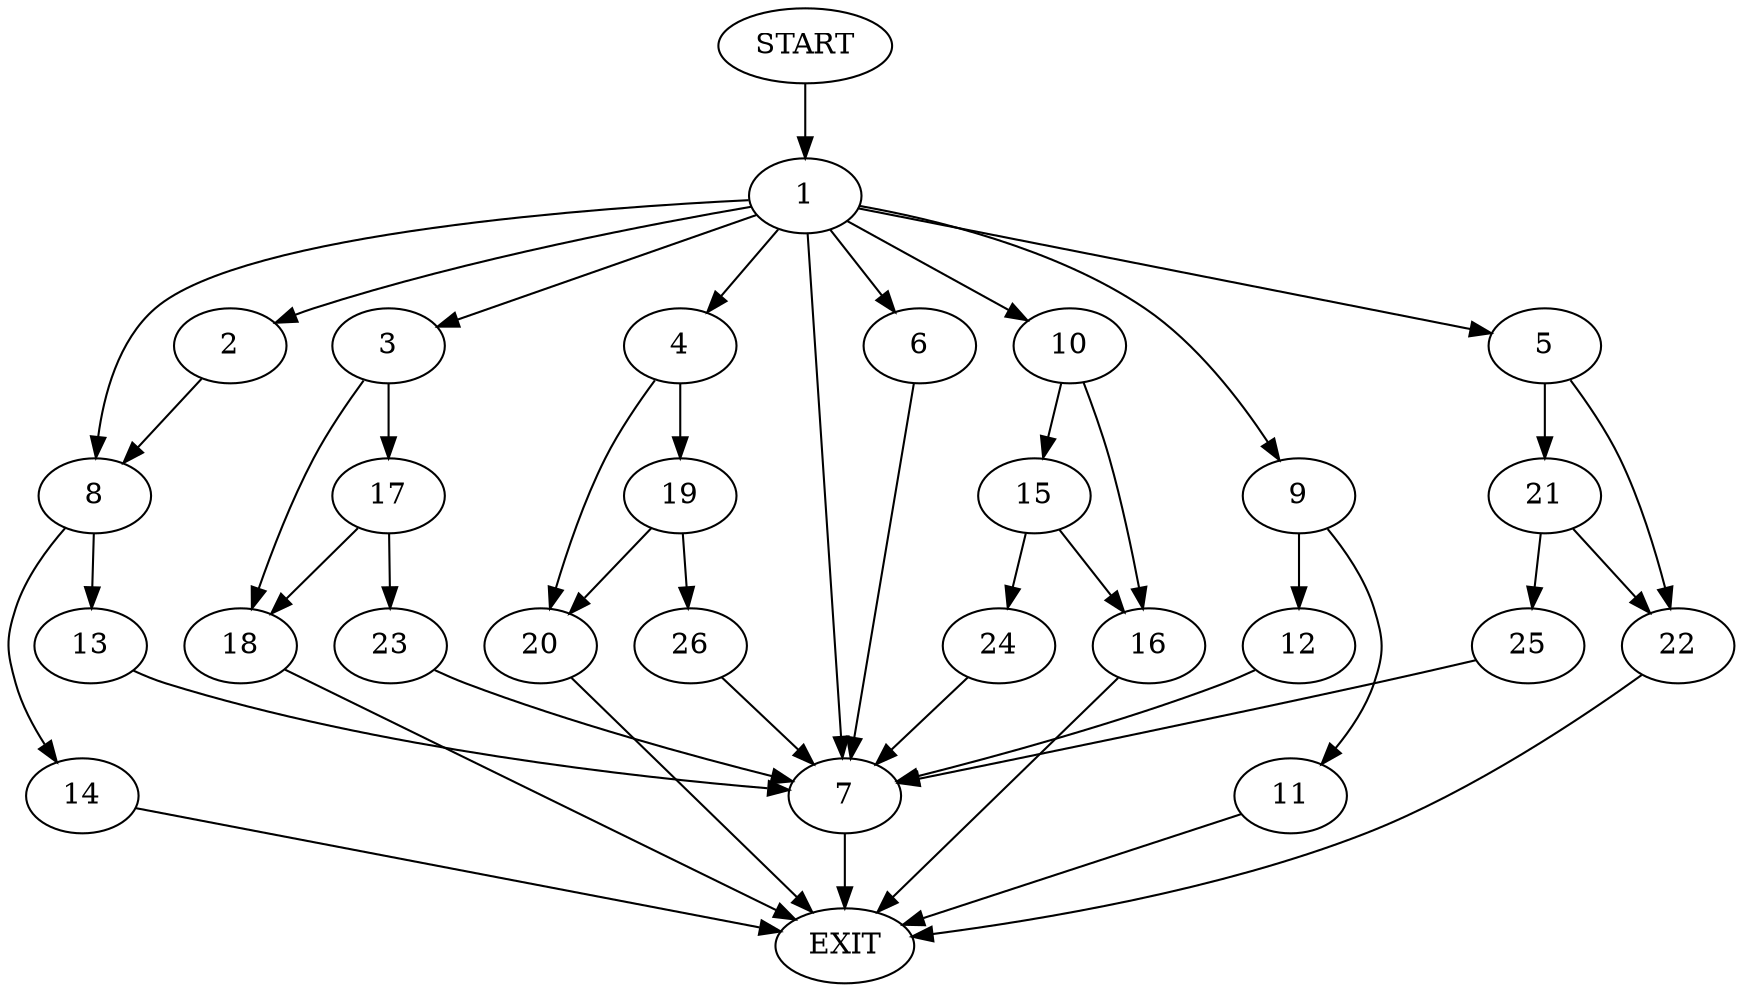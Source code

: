 digraph {
0 [label="START"]
27 [label="EXIT"]
0 -> 1
1 -> 2
1 -> 3
1 -> 4
1 -> 5
1 -> 6
1 -> 7
1 -> 8
1 -> 9
1 -> 10
9 -> 11
9 -> 12
2 -> 8
6 -> 7
8 -> 13
8 -> 14
7 -> 27
10 -> 15
10 -> 16
3 -> 17
3 -> 18
4 -> 19
4 -> 20
5 -> 21
5 -> 22
14 -> 27
13 -> 7
11 -> 27
12 -> 7
18 -> 27
17 -> 18
17 -> 23
23 -> 7
15 -> 24
15 -> 16
16 -> 27
24 -> 7
22 -> 27
21 -> 22
21 -> 25
25 -> 7
20 -> 27
19 -> 26
19 -> 20
26 -> 7
}
